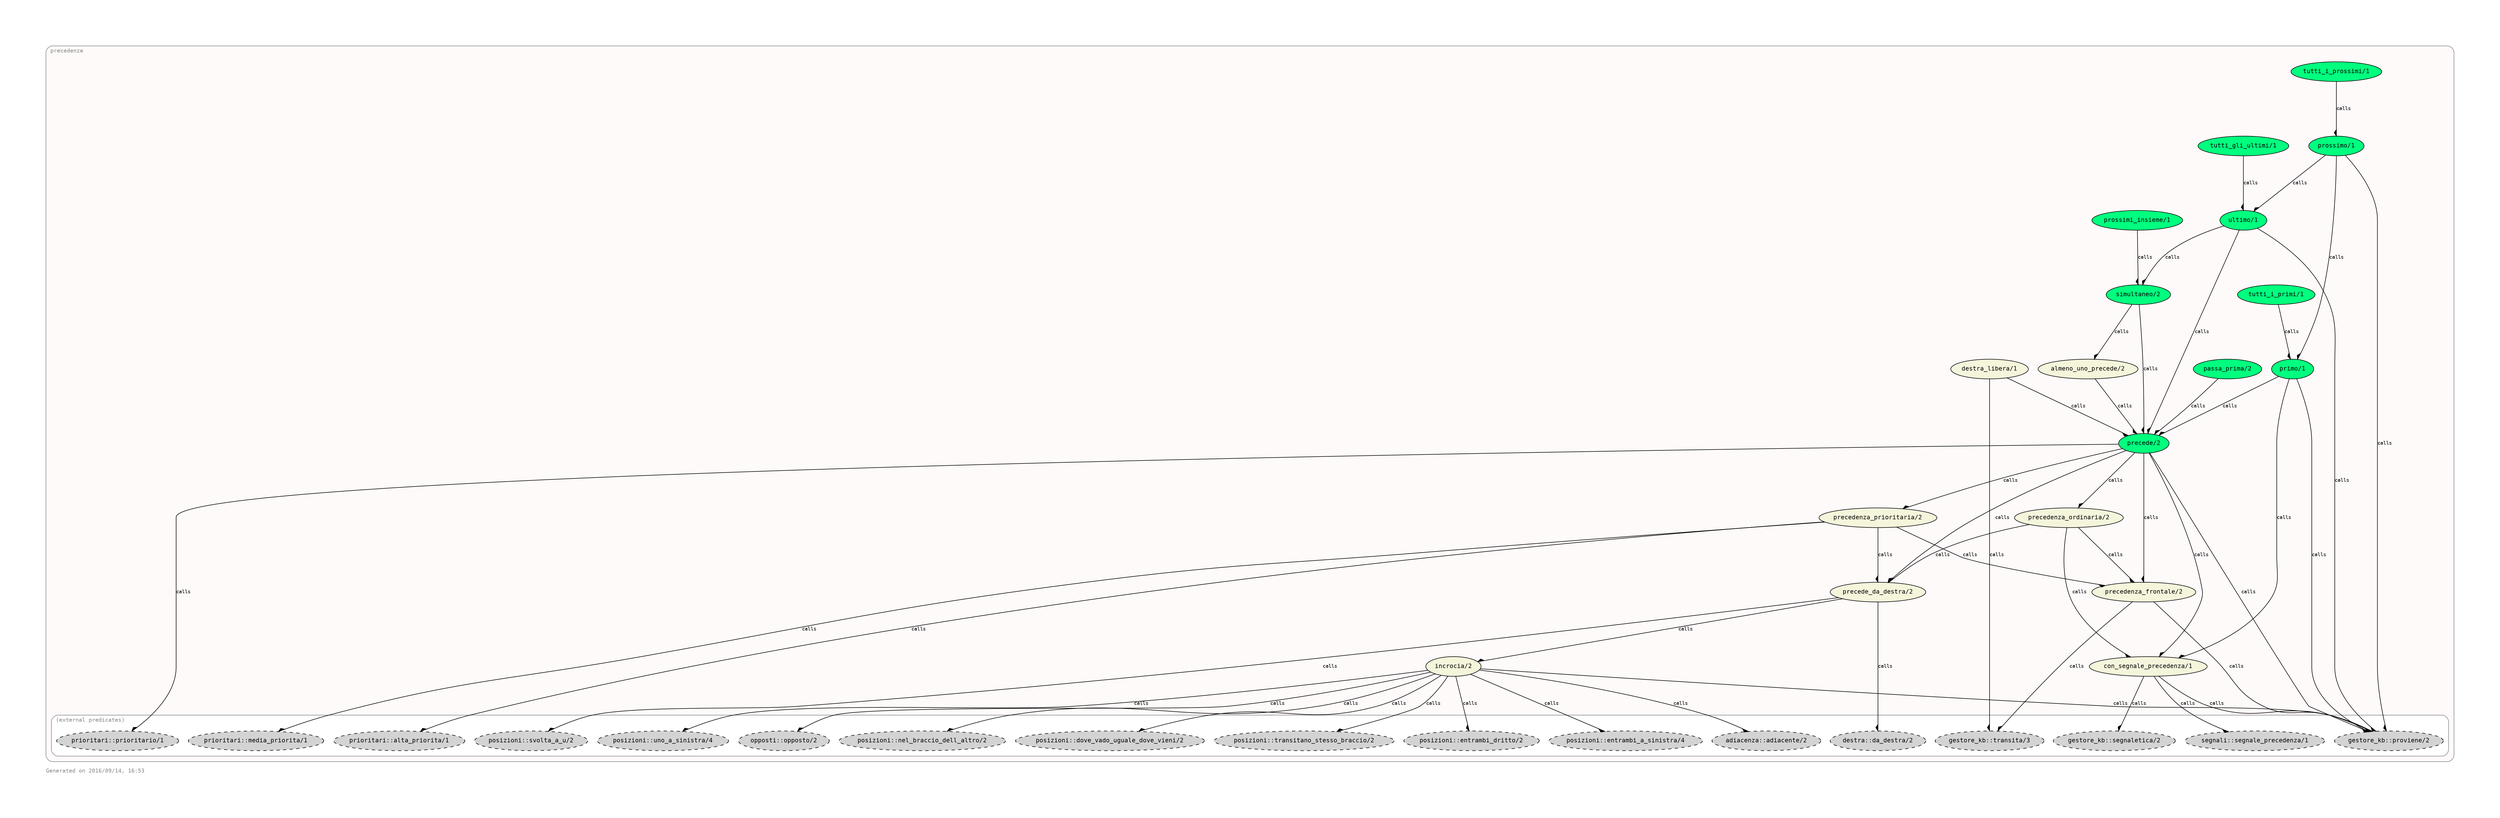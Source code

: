 digraph "precedenze_object" {
rankdir="TB"
ranksep="1.25"
compound="true"
splines="true"
pack="true"
clusterrank="local"
labeljust="l"
margin="1.0"
fontname="Courier"
fontsize="10"
fontcolor="snow4"
pencolor="snow4"
node [shape="ellipse",style="filled",fillcolor="white",fontname="Courier",fontsize="9"]
edge [fontname="Courier",fontsize="9"]
label="Generated on 2016/09/14, 16:53\l"

subgraph "cluster_precedenze_object" {
URL=""
tooltip="/home/giuseppe/IA/Progetto/code/precedenze.lgt"
bgcolor="snow"
style="rounded"
margin="10"
label="precedenze"
"primo/1" [shape="ellipse",URL="precedenze_0.html#primo/1",tooltip="precedenze_0.html#primo/1",style="filled",fillcolor="springgreen",label=<<FONT POINT-SIZE="11"><![CDATA[primo/1]]></FONT>>]
"ultimo/1" [shape="ellipse",URL="precedenze_0.html#ultimo/1",tooltip="precedenze_0.html#ultimo/1",style="filled",fillcolor="springgreen",label=<<FONT POINT-SIZE="11"><![CDATA[ultimo/1]]></FONT>>]
"prossimo/1" [shape="ellipse",URL="precedenze_0.html#prossimo/1",tooltip="precedenze_0.html#prossimo/1",style="filled",fillcolor="springgreen",label=<<FONT POINT-SIZE="11"><![CDATA[prossimo/1]]></FONT>>]
"precede/2" [shape="ellipse",URL="precedenze_0.html#precede/2",tooltip="precedenze_0.html#precede/2",style="filled",fillcolor="springgreen",label=<<FONT POINT-SIZE="11"><![CDATA[precede/2]]></FONT>>]
"passa_prima/2" [shape="ellipse",URL="precedenze_0.html#passa_prima/2",tooltip="precedenze_0.html#passa_prima/2",style="filled",fillcolor="springgreen",label=<<FONT POINT-SIZE="11"><![CDATA[passa_prima/2]]></FONT>>]
"tutti_i_primi/1" [shape="ellipse",URL="precedenze_0.html#tutti_i_primi/1",tooltip="precedenze_0.html#tutti_i_primi/1",style="filled",fillcolor="springgreen",label=<<FONT POINT-SIZE="11"><![CDATA[tutti_i_primi/1]]></FONT>>]
"tutti_i_prossimi/1" [shape="ellipse",URL="precedenze_0.html#tutti_i_prossimi/1",tooltip="precedenze_0.html#tutti_i_prossimi/1",style="filled",fillcolor="springgreen",label=<<FONT POINT-SIZE="11"><![CDATA[tutti_i_prossimi/1]]></FONT>>]
"prossimi_insieme/1" [shape="ellipse",URL="precedenze_0.html#prossimi_insieme/1",tooltip="precedenze_0.html#prossimi_insieme/1",style="filled",fillcolor="springgreen",label=<<FONT POINT-SIZE="11"><![CDATA[prossimi_insieme/1]]></FONT>>]
"simultaneo/2" [shape="ellipse",URL="precedenze_0.html#simultaneo/2",tooltip="precedenze_0.html#simultaneo/2",style="filled",fillcolor="springgreen",label=<<FONT POINT-SIZE="11"><![CDATA[simultaneo/2]]></FONT>>]
"tutti_gli_ultimi/1" [shape="ellipse",URL="precedenze_0.html#tutti_gli_ultimi/1",tooltip="precedenze_0.html#tutti_gli_ultimi/1",style="filled",fillcolor="springgreen",label=<<FONT POINT-SIZE="11"><![CDATA[tutti_gli_ultimi/1]]></FONT>>]
"primo/1" [shape="ellipse",URL="precedenze_0.html#primo/1",tooltip="precedenze_0.html#primo/1",style="filled",fillcolor="springgreen",label=<<FONT POINT-SIZE="11"><![CDATA[primo/1]]></FONT>>]
"ultimo/1" [shape="ellipse",URL="precedenze_0.html#ultimo/1",tooltip="precedenze_0.html#ultimo/1",style="filled",fillcolor="springgreen",label=<<FONT POINT-SIZE="11"><![CDATA[ultimo/1]]></FONT>>]
"prossimo/1" [shape="ellipse",URL="precedenze_0.html#prossimo/1",tooltip="precedenze_0.html#prossimo/1",style="filled",fillcolor="springgreen",label=<<FONT POINT-SIZE="11"><![CDATA[prossimo/1]]></FONT>>]
"precede/2" [shape="ellipse",URL="precedenze_0.html#precede/2",tooltip="precedenze_0.html#precede/2",style="filled",fillcolor="springgreen",label=<<FONT POINT-SIZE="11"><![CDATA[precede/2]]></FONT>>]
"passa_prima/2" [shape="ellipse",URL="precedenze_0.html#passa_prima/2",tooltip="precedenze_0.html#passa_prima/2",style="filled",fillcolor="springgreen",label=<<FONT POINT-SIZE="11"><![CDATA[passa_prima/2]]></FONT>>]
"tutti_i_primi/1" [shape="ellipse",URL="precedenze_0.html#tutti_i_primi/1",tooltip="precedenze_0.html#tutti_i_primi/1",style="filled",fillcolor="springgreen",label=<<FONT POINT-SIZE="11"><![CDATA[tutti_i_primi/1]]></FONT>>]
"tutti_i_prossimi/1" [shape="ellipse",URL="precedenze_0.html#tutti_i_prossimi/1",tooltip="precedenze_0.html#tutti_i_prossimi/1",style="filled",fillcolor="springgreen",label=<<FONT POINT-SIZE="11"><![CDATA[tutti_i_prossimi/1]]></FONT>>]
"prossimi_insieme/1" [shape="ellipse",URL="precedenze_0.html#prossimi_insieme/1",tooltip="precedenze_0.html#prossimi_insieme/1",style="filled",fillcolor="springgreen",label=<<FONT POINT-SIZE="11"><![CDATA[prossimi_insieme/1]]></FONT>>]
"simultaneo/2" [shape="ellipse",URL="precedenze_0.html#simultaneo/2",tooltip="precedenze_0.html#simultaneo/2",style="filled",fillcolor="springgreen",label=<<FONT POINT-SIZE="11"><![CDATA[simultaneo/2]]></FONT>>]
"tutti_gli_ultimi/1" [shape="ellipse",URL="precedenze_0.html#tutti_gli_ultimi/1",tooltip="precedenze_0.html#tutti_gli_ultimi/1",style="filled",fillcolor="springgreen",label=<<FONT POINT-SIZE="11"><![CDATA[tutti_gli_ultimi/1]]></FONT>>]
"destra_libera/1" [shape="ellipse",style="filled",fillcolor="beige",label=<<FONT POINT-SIZE="11"><![CDATA[destra_libera/1]]></FONT>>]
"con_segnale_precedenza/1" [shape="ellipse",style="filled",fillcolor="beige",label=<<FONT POINT-SIZE="11"><![CDATA[con_segnale_precedenza/1]]></FONT>>]
"precedenza_prioritaria/2" [shape="ellipse",style="filled",fillcolor="beige",label=<<FONT POINT-SIZE="11"><![CDATA[precedenza_prioritaria/2]]></FONT>>]
"precedenza_ordinaria/2" [shape="ellipse",style="filled",fillcolor="beige",label=<<FONT POINT-SIZE="11"><![CDATA[precedenza_ordinaria/2]]></FONT>>]
"precede_da_destra/2" [shape="ellipse",style="filled",fillcolor="beige",label=<<FONT POINT-SIZE="11"><![CDATA[precede_da_destra/2]]></FONT>>]
"precedenza_frontale/2" [shape="ellipse",style="filled",fillcolor="beige",label=<<FONT POINT-SIZE="11"><![CDATA[precedenza_frontale/2]]></FONT>>]
"incrocia/2" [shape="ellipse",style="filled",fillcolor="beige",label=<<FONT POINT-SIZE="11"><![CDATA[incrocia/2]]></FONT>>]
"almeno_uno_precede/2" [shape="ellipse",style="filled",fillcolor="beige",label=<<FONT POINT-SIZE="11"><![CDATA[almeno_uno_precede/2]]></FONT>>]
subgraph "cluster_other" {
URL=""
tooltip="(external predicates)"
bgcolor="white"
style="rounded"
margin="10"
label="(external predicates)"
"gestore_kb::proviene/2" [shape="ellipse",URL="gestore_kb_0.html#proviene/2",tooltip="gestore_kb_0.html#proviene/2",style="filled,dashed",fillcolor="lightgrey",label=<<FONT POINT-SIZE="11"><![CDATA[gestore_kb::proviene/2]]></FONT>>]
"gestore_kb::transita/3" [shape="ellipse",URL="gestore_kb_0.html#transita/3",tooltip="gestore_kb_0.html#transita/3",style="filled,dashed",fillcolor="lightgrey",label=<<FONT POINT-SIZE="11"><![CDATA[gestore_kb::transita/3]]></FONT>>]
"gestore_kb::segnaletica/2" [shape="ellipse",URL="gestore_kb_0.html#segnaletica/2",tooltip="gestore_kb_0.html#segnaletica/2",style="filled,dashed",fillcolor="lightgrey",label=<<FONT POINT-SIZE="11"><![CDATA[gestore_kb::segnaletica/2]]></FONT>>]
"segnali::segnale_precedenza/1" [shape="ellipse",URL="segnali_0.html#segnale_precedenza/1",tooltip="segnali_0.html#segnale_precedenza/1",style="filled,dashed",fillcolor="lightgrey",label=<<FONT POINT-SIZE="11"><![CDATA[segnali::segnale_precedenza/1]]></FONT>>]
"prioritari::prioritario/1" [shape="ellipse",URL="prioritari_0.html#prioritario/1",tooltip="prioritari_0.html#prioritario/1",style="filled,dashed",fillcolor="lightgrey",label=<<FONT POINT-SIZE="11"><![CDATA[prioritari::prioritario/1]]></FONT>>]
"prioritari::alta_priorita/1" [shape="ellipse",URL="prioritari_0.html#alta_priorita/1",tooltip="prioritari_0.html#alta_priorita/1",style="filled,dashed",fillcolor="lightgrey",label=<<FONT POINT-SIZE="11"><![CDATA[prioritari::alta_priorita/1]]></FONT>>]
"prioritari::media_priorita/1" [shape="ellipse",URL="prioritari_0.html#media_priorita/1",tooltip="prioritari_0.html#media_priorita/1",style="filled,dashed",fillcolor="lightgrey",label=<<FONT POINT-SIZE="11"><![CDATA[prioritari::media_priorita/1]]></FONT>>]
"destra::da_destra/2" [shape="ellipse",URL="destra_0.html#da_destra/2",tooltip="destra_0.html#da_destra/2",style="filled,dashed",fillcolor="lightgrey",label=<<FONT POINT-SIZE="11"><![CDATA[destra::da_destra/2]]></FONT>>]
"posizioni::svolta_a_u/2" [shape="ellipse",URL="posizioni_0.html#svolta_a_u/2",tooltip="posizioni_0.html#svolta_a_u/2",style="filled,dashed",fillcolor="lightgrey",label=<<FONT POINT-SIZE="11"><![CDATA[posizioni::svolta_a_u/2]]></FONT>>]
"posizioni::transitano_stesso_braccio/2" [shape="ellipse",URL="posizioni_0.html#transitano_stesso_braccio/2",tooltip="posizioni_0.html#transitano_stesso_braccio/2",style="filled,dashed",fillcolor="lightgrey",label=<<FONT POINT-SIZE="11"><![CDATA[posizioni::transitano_stesso_braccio/2]]></FONT>>]
"posizioni::entrambi_dritto/2" [shape="ellipse",URL="posizioni_0.html#entrambi_dritto/2",tooltip="posizioni_0.html#entrambi_dritto/2",style="filled,dashed",fillcolor="lightgrey",label=<<FONT POINT-SIZE="11"><![CDATA[posizioni::entrambi_dritto/2]]></FONT>>]
"posizioni::entrambi_a_sinistra/4" [shape="ellipse",URL="posizioni_0.html#entrambi_a_sinistra/4",tooltip="posizioni_0.html#entrambi_a_sinistra/4",style="filled,dashed",fillcolor="lightgrey",label=<<FONT POINT-SIZE="11"><![CDATA[posizioni::entrambi_a_sinistra/4]]></FONT>>]
"adiacenza::adiacente/2" [shape="ellipse",URL="adiacenza_0.html#adiacente/2",tooltip="adiacenza_0.html#adiacente/2",style="filled,dashed",fillcolor="lightgrey",label=<<FONT POINT-SIZE="11"><![CDATA[adiacenza::adiacente/2]]></FONT>>]
"posizioni::uno_a_sinistra/4" [shape="ellipse",URL="posizioni_0.html#uno_a_sinistra/4",tooltip="posizioni_0.html#uno_a_sinistra/4",style="filled,dashed",fillcolor="lightgrey",label=<<FONT POINT-SIZE="11"><![CDATA[posizioni::uno_a_sinistra/4]]></FONT>>]
"opposti::opposto/2" [shape="ellipse",URL="opposti_0.html#opposto/2",tooltip="opposti_0.html#opposto/2",style="filled,dashed",fillcolor="lightgrey",label=<<FONT POINT-SIZE="11"><![CDATA[opposti::opposto/2]]></FONT>>]
"posizioni::nel_braccio_dell_altro/2" [shape="ellipse",URL="posizioni_0.html#nel_braccio_dell_altro/2",tooltip="posizioni_0.html#nel_braccio_dell_altro/2",style="filled,dashed",fillcolor="lightgrey",label=<<FONT POINT-SIZE="11"><![CDATA[posizioni::nel_braccio_dell_altro/2]]></FONT>>]
"posizioni::dove_vado_uguale_dove_vieni/2" [shape="ellipse",URL="posizioni_0.html#dove_vado_uguale_dove_vieni/2",tooltip="posizioni_0.html#dove_vado_uguale_dove_vieni/2",style="filled,dashed",fillcolor="lightgrey",label=<<FONT POINT-SIZE="11"><![CDATA[posizioni::dove_vado_uguale_dove_vieni/2]]></FONT>>]
}

"primo/1" -> "con_segnale_precedenza/1" [arrowhead="rdiamond",tooltip="calls",label=<<![CDATA[calls]]><BR/>>]
"primo/1" -> "precede/2" [arrowhead="rdiamond",tooltip="calls",label=<<![CDATA[calls]]><BR/>>]
"prossimo/1" -> "primo/1" [arrowhead="rdiamond",tooltip="calls",label=<<![CDATA[calls]]><BR/>>]
"prossimo/1" -> "ultimo/1" [arrowhead="rdiamond",tooltip="calls",label=<<![CDATA[calls]]><BR/>>]
"ultimo/1" -> "precede/2" [arrowhead="rdiamond",tooltip="calls",label=<<![CDATA[calls]]><BR/>>]
"ultimo/1" -> "simultaneo/2" [arrowhead="rdiamond",tooltip="calls",label=<<![CDATA[calls]]><BR/>>]
"destra_libera/1" -> "precede/2" [arrowhead="rdiamond",tooltip="calls",label=<<![CDATA[calls]]><BR/>>]
"precede/2" -> "precedenza_prioritaria/2" [arrowhead="rdiamond",tooltip="calls",label=<<![CDATA[calls]]><BR/>>]
"precede/2" -> "precedenza_ordinaria/2" [arrowhead="rdiamond",tooltip="calls",label=<<![CDATA[calls]]><BR/>>]
"precede/2" -> "con_segnale_precedenza/1" [arrowhead="rdiamond",tooltip="calls",label=<<![CDATA[calls]]><BR/>>]
"precede/2" -> "precede_da_destra/2" [arrowhead="rdiamond",tooltip="calls",label=<<![CDATA[calls]]><BR/>>]
"precede/2" -> "precedenza_frontale/2" [arrowhead="rdiamond",tooltip="calls",label=<<![CDATA[calls]]><BR/>>]
"precedenza_prioritaria/2" -> "precede_da_destra/2" [arrowhead="rdiamond",tooltip="calls",label=<<![CDATA[calls]]><BR/>>]
"precedenza_prioritaria/2" -> "precedenza_frontale/2" [arrowhead="rdiamond",tooltip="calls",label=<<![CDATA[calls]]><BR/>>]
"precedenza_ordinaria/2" -> "con_segnale_precedenza/1" [arrowhead="rdiamond",tooltip="calls",label=<<![CDATA[calls]]><BR/>>]
"precedenza_ordinaria/2" -> "precede_da_destra/2" [arrowhead="rdiamond",tooltip="calls",label=<<![CDATA[calls]]><BR/>>]
"precedenza_ordinaria/2" -> "precedenza_frontale/2" [arrowhead="rdiamond",tooltip="calls",label=<<![CDATA[calls]]><BR/>>]
"precede_da_destra/2" -> "incrocia/2" [arrowhead="rdiamond",tooltip="calls",label=<<![CDATA[calls]]><BR/>>]
"passa_prima/2" -> "precede/2" [arrowhead="rdiamond",tooltip="calls",label=<<![CDATA[calls]]><BR/>>]
"tutti_i_primi/1" -> "primo/1" [arrowhead="rdiamond",tooltip="calls",label=<<![CDATA[calls]]><BR/>>]
"tutti_i_prossimi/1" -> "prossimo/1" [arrowhead="rdiamond",tooltip="calls",label=<<![CDATA[calls]]><BR/>>]
"prossimi_insieme/1" -> "simultaneo/2" [arrowhead="rdiamond",tooltip="calls",label=<<![CDATA[calls]]><BR/>>]
"simultaneo/2" -> "precede/2" [arrowhead="rdiamond",tooltip="calls",label=<<![CDATA[calls]]><BR/>>]
"simultaneo/2" -> "almeno_uno_precede/2" [arrowhead="rdiamond",tooltip="calls",label=<<![CDATA[calls]]><BR/>>]
"almeno_uno_precede/2" -> "precede/2" [arrowhead="rdiamond",tooltip="calls",label=<<![CDATA[calls]]><BR/>>]
"tutti_gli_ultimi/1" -> "ultimo/1" [arrowhead="rdiamond",tooltip="calls",label=<<![CDATA[calls]]><BR/>>]
"primo/1" -> "gestore_kb::proviene/2" [arrowhead="rdiamond",tooltip="calls",label=<<![CDATA[calls]]><BR/>>]
"prossimo/1" -> "gestore_kb::proviene/2" [arrowhead="rdiamond",tooltip="calls",label=<<![CDATA[calls]]><BR/>>]
"ultimo/1" -> "gestore_kb::proviene/2" [arrowhead="rdiamond",tooltip="calls",label=<<![CDATA[calls]]><BR/>>]
"destra_libera/1" -> "gestore_kb::transita/3" [arrowhead="rdiamond",tooltip="calls",label=<<![CDATA[calls]]><BR/>>]
"con_segnale_precedenza/1" -> "gestore_kb::proviene/2" [arrowhead="rdiamond",tooltip="calls",label=<<![CDATA[calls]]><BR/>>]
"con_segnale_precedenza/1" -> "gestore_kb::segnaletica/2" [arrowhead="rdiamond",tooltip="calls",label=<<![CDATA[calls]]><BR/>>]
"con_segnale_precedenza/1" -> "segnali::segnale_precedenza/1" [arrowhead="rdiamond",tooltip="calls",label=<<![CDATA[calls]]><BR/>>]
"precede/2" -> "gestore_kb::proviene/2" [arrowhead="rdiamond",tooltip="calls",label=<<![CDATA[calls]]><BR/>>]
"precede/2" -> "prioritari::prioritario/1" [arrowhead="rdiamond",tooltip="calls",label=<<![CDATA[calls]]><BR/>>]
"precedenza_prioritaria/2" -> "prioritari::alta_priorita/1" [arrowhead="rdiamond",tooltip="calls",label=<<![CDATA[calls]]><BR/>>]
"precedenza_prioritaria/2" -> "prioritari::media_priorita/1" [arrowhead="rdiamond",tooltip="calls",label=<<![CDATA[calls]]><BR/>>]
"precede_da_destra/2" -> "destra::da_destra/2" [arrowhead="rdiamond",tooltip="calls",label=<<![CDATA[calls]]><BR/>>]
"precede_da_destra/2" -> "posizioni::svolta_a_u/2" [arrowhead="rdiamond",tooltip="calls",label=<<![CDATA[calls]]><BR/>>]
"precedenza_frontale/2" -> "gestore_kb::transita/3" [arrowhead="rdiamond",tooltip="calls",label=<<![CDATA[calls]]><BR/>>]
"precedenza_frontale/2" -> "gestore_kb::proviene/2" [arrowhead="rdiamond",tooltip="calls",label=<<![CDATA[calls]]><BR/>>]
"incrocia/2" -> "posizioni::transitano_stesso_braccio/2" [arrowhead="rdiamond",tooltip="calls",label=<<![CDATA[calls]]><BR/>>]
"incrocia/2" -> "posizioni::entrambi_dritto/2" [arrowhead="rdiamond",tooltip="calls",label=<<![CDATA[calls]]><BR/>>]
"incrocia/2" -> "posizioni::entrambi_a_sinistra/4" [arrowhead="rdiamond",tooltip="calls",label=<<![CDATA[calls]]><BR/>>]
"incrocia/2" -> "gestore_kb::proviene/2" [arrowhead="rdiamond",tooltip="calls",label=<<![CDATA[calls]]><BR/>>]
"incrocia/2" -> "adiacenza::adiacente/2" [arrowhead="rdiamond",tooltip="calls",label=<<![CDATA[calls]]><BR/>>]
"incrocia/2" -> "posizioni::uno_a_sinistra/4" [arrowhead="rdiamond",tooltip="calls",label=<<![CDATA[calls]]><BR/>>]
"incrocia/2" -> "opposti::opposto/2" [arrowhead="rdiamond",tooltip="calls",label=<<![CDATA[calls]]><BR/>>]
"incrocia/2" -> "posizioni::nel_braccio_dell_altro/2" [arrowhead="rdiamond",tooltip="calls",label=<<![CDATA[calls]]><BR/>>]
"incrocia/2" -> "posizioni::dove_vado_uguale_dove_vieni/2" [arrowhead="rdiamond",tooltip="calls",label=<<![CDATA[calls]]><BR/>>]
}

}
